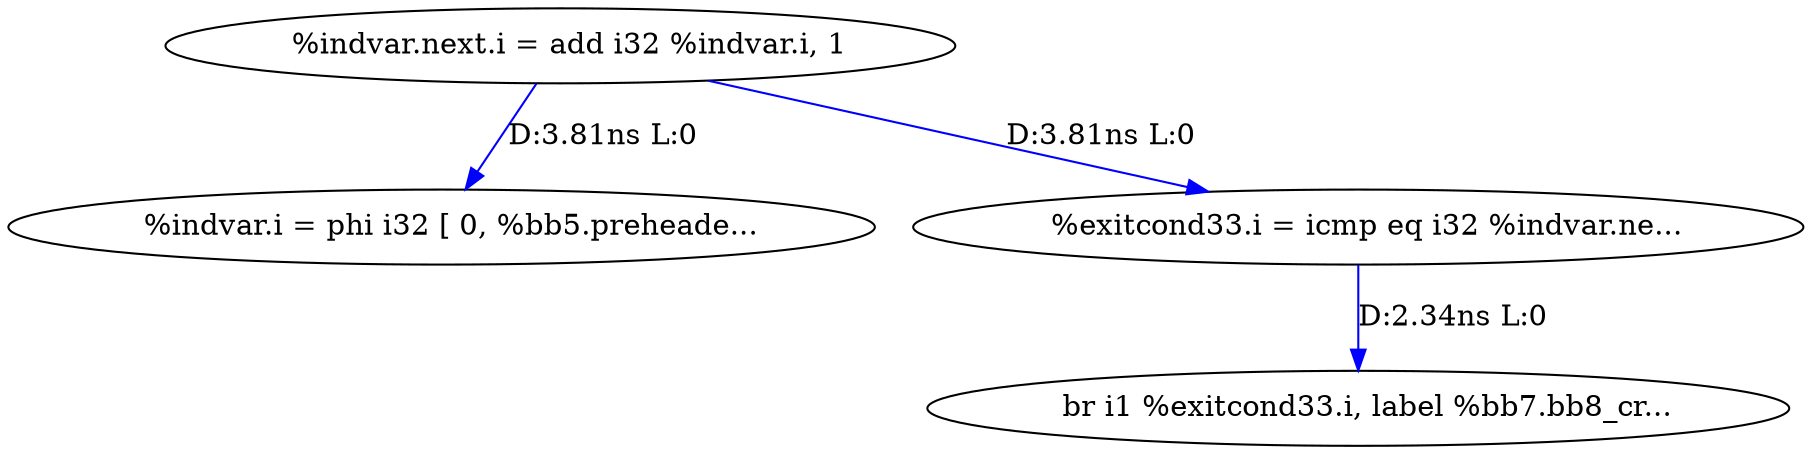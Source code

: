 digraph {
Node0xb1b8d98[label="  %indvar.i = phi i32 [ 0, %bb5.preheade..."];
Node0xb1b8bb8[label="  %indvar.next.i = add i32 %indvar.i, 1"];
Node0xb1b8bb8 -> Node0xb1b8d98[label="D:3.81ns L:0",color=blue];
Node0xb1b8c58[label="  %exitcond33.i = icmp eq i32 %indvar.ne..."];
Node0xb1b8bb8 -> Node0xb1b8c58[label="D:3.81ns L:0",color=blue];
Node0xb1b8cf8[label="  br i1 %exitcond33.i, label %bb7.bb8_cr..."];
Node0xb1b8c58 -> Node0xb1b8cf8[label="D:2.34ns L:0",color=blue];
}
